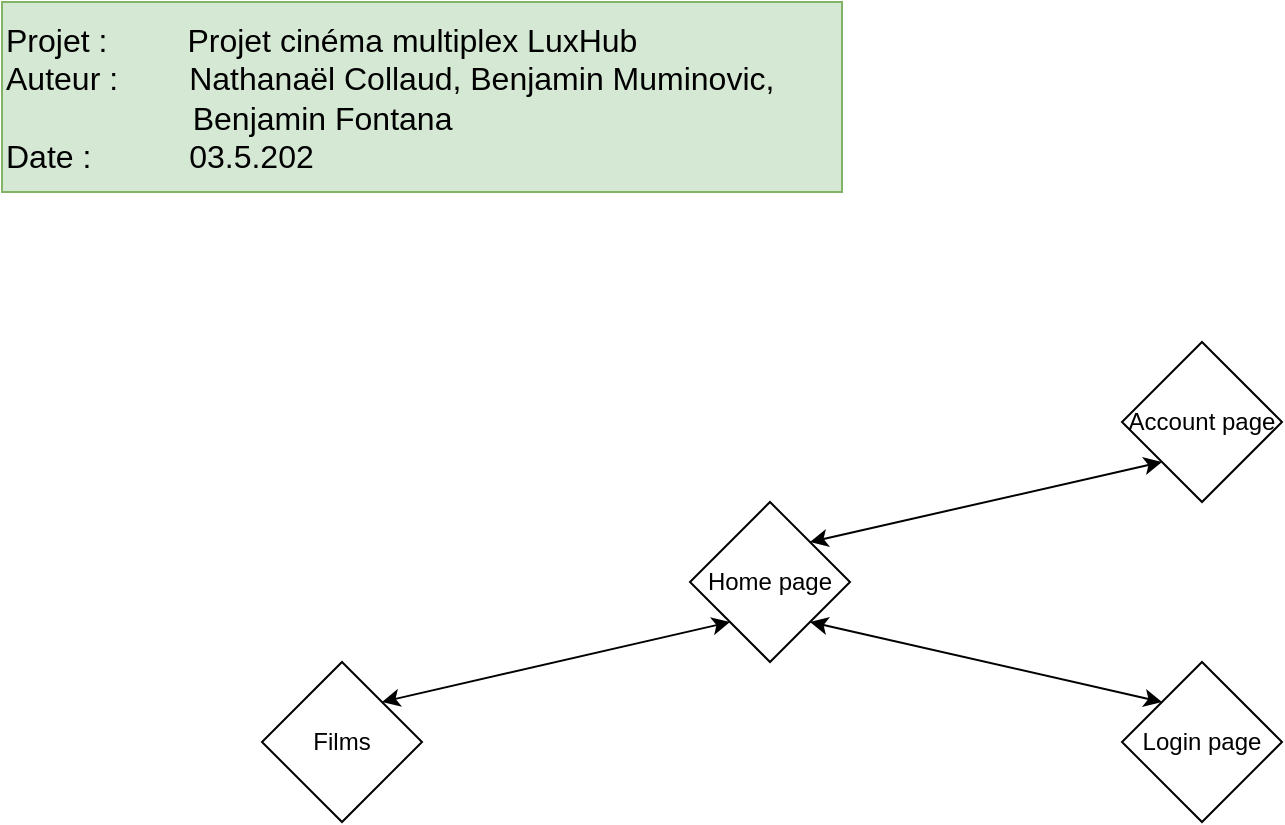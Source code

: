 <mxfile version="13.7.3" type="device"><diagram id="FyVqs0Tc5oxeXCrVnnnr" name="Page-1"><mxGraphModel dx="1326" dy="846" grid="1" gridSize="10" guides="1" tooltips="1" connect="1" arrows="1" fold="1" page="1" pageScale="1" pageWidth="827" pageHeight="1169" math="0" shadow="0"><root><mxCell id="0"/><mxCell id="1" parent="0"/><mxCell id="KiIKlWSscQ1uNJrX-JT6-1" value="Home page" style="rhombus;whiteSpace=wrap;html=1;" vertex="1" parent="1"><mxGeometry x="374" y="260" width="80" height="80" as="geometry"/></mxCell><mxCell id="KiIKlWSscQ1uNJrX-JT6-2" value="Login page" style="rhombus;whiteSpace=wrap;html=1;" vertex="1" parent="1"><mxGeometry x="590" y="340" width="80" height="80" as="geometry"/></mxCell><mxCell id="KiIKlWSscQ1uNJrX-JT6-3" value="Films" style="rhombus;whiteSpace=wrap;html=1;" vertex="1" parent="1"><mxGeometry x="160" y="340" width="80" height="80" as="geometry"/></mxCell><mxCell id="KiIKlWSscQ1uNJrX-JT6-4" value="Account page" style="rhombus;whiteSpace=wrap;html=1;" vertex="1" parent="1"><mxGeometry x="590" y="180" width="80" height="80" as="geometry"/></mxCell><mxCell id="KiIKlWSscQ1uNJrX-JT6-5" value="" style="endArrow=classic;startArrow=classic;html=1;entryX=0;entryY=1;entryDx=0;entryDy=0;exitX=1;exitY=0;exitDx=0;exitDy=0;" edge="1" parent="1" source="KiIKlWSscQ1uNJrX-JT6-3" target="KiIKlWSscQ1uNJrX-JT6-1"><mxGeometry width="50" height="50" relative="1" as="geometry"><mxPoint x="610" y="460" as="sourcePoint"/><mxPoint x="660" y="410" as="targetPoint"/></mxGeometry></mxCell><mxCell id="KiIKlWSscQ1uNJrX-JT6-6" value="" style="endArrow=classic;startArrow=classic;html=1;exitX=0;exitY=0;exitDx=0;exitDy=0;entryX=1;entryY=1;entryDx=0;entryDy=0;" edge="1" parent="1" source="KiIKlWSscQ1uNJrX-JT6-2" target="KiIKlWSscQ1uNJrX-JT6-1"><mxGeometry width="50" height="50" relative="1" as="geometry"><mxPoint x="610" y="460" as="sourcePoint"/><mxPoint x="660" y="410" as="targetPoint"/></mxGeometry></mxCell><mxCell id="KiIKlWSscQ1uNJrX-JT6-7" value="" style="endArrow=classic;startArrow=classic;html=1;entryX=0;entryY=1;entryDx=0;entryDy=0;exitX=1;exitY=0;exitDx=0;exitDy=0;" edge="1" parent="1" source="KiIKlWSscQ1uNJrX-JT6-1" target="KiIKlWSscQ1uNJrX-JT6-4"><mxGeometry width="50" height="50" relative="1" as="geometry"><mxPoint x="610" y="460" as="sourcePoint"/><mxPoint x="660" y="410" as="targetPoint"/></mxGeometry></mxCell><mxCell id="KiIKlWSscQ1uNJrX-JT6-8" value="Projet :&amp;nbsp; &amp;nbsp; &amp;nbsp; &amp;nbsp; &amp;nbsp;Projet cinéma multiplex LuxHub&lt;br&gt;&lt;span style=&quot;text-align: center&quot;&gt;Auteur :&amp;nbsp; &amp;nbsp; &amp;nbsp; &amp;nbsp; Nathanaël Collaud, Benjamin Muminovic,&amp;nbsp; &amp;nbsp; &amp;nbsp; &amp;nbsp; &amp;nbsp; &amp;nbsp; &amp;nbsp; &amp;nbsp; &amp;nbsp; &amp;nbsp; &amp;nbsp; &amp;nbsp; &amp;nbsp; &amp;nbsp; &amp;nbsp;Benjamin Fontana&lt;/span&gt;&lt;br&gt;&lt;div&gt;Date :&amp;nbsp; &amp;nbsp; &amp;nbsp; &amp;nbsp; &amp;nbsp; &amp;nbsp;03.5.202&lt;/div&gt;" style="rounded=0;whiteSpace=wrap;html=1;labelBackgroundColor=none;strokeColor=#82b366;fontSize=16;align=left;fillColor=#d5e8d4;" vertex="1" parent="1"><mxGeometry x="30" y="10" width="420" height="95" as="geometry"/></mxCell></root></mxGraphModel></diagram></mxfile>